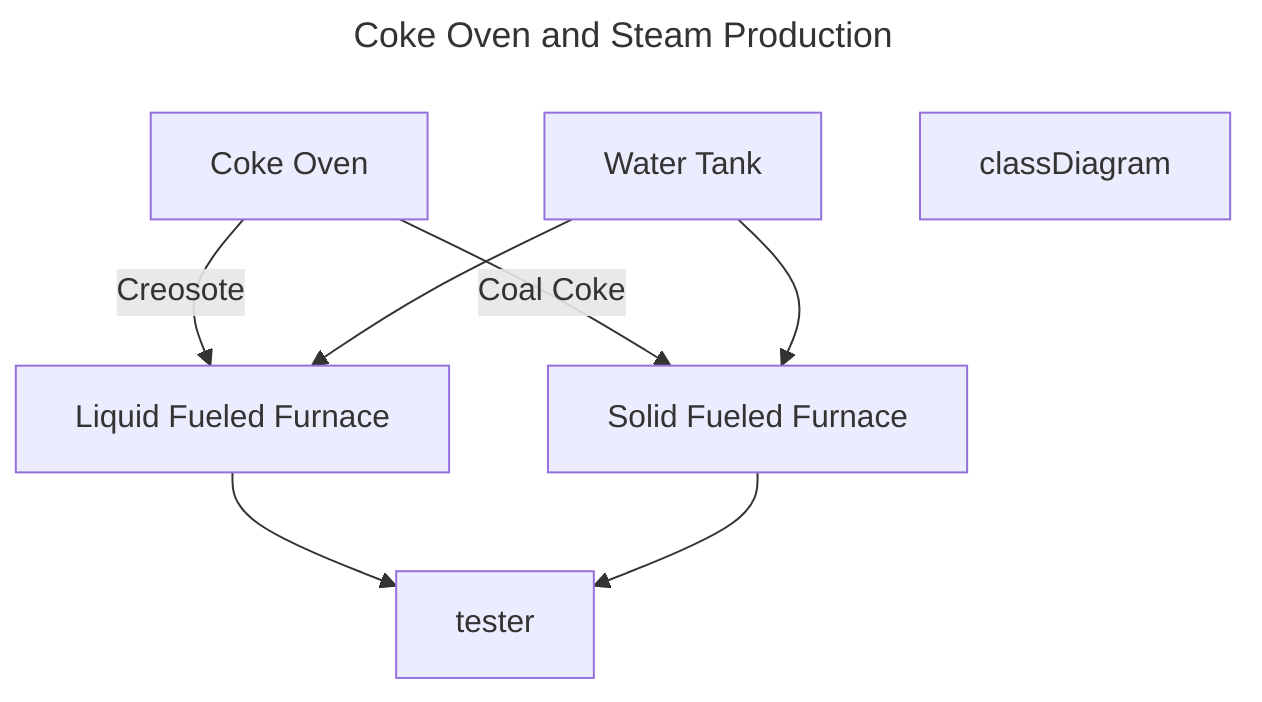 ---
title: Coke Oven and Steam Production
---

flowchart TD
    %% Nodes

    %% Edge connections between nodes
    A1["Coke Oven"] --> |Creosote| B1["Liquid Fueled Furnace"]
    A1 --> |Coal Coke| B2["Solid Fueled Furnace"]
    A2["Water Tank"] --> B1 & B2
    B1 & B2 --> tester

    %% Individual node styling. Try the visual editor toolbar for easier styling!
        %% style E color:#FFFFFF, fill:#AA00FF, stroke:#AA00FF
        %% style G color:#FFFFFF, stroke:#00C853, fill:#00C853
        %% style I color:#FFFFFF, stroke:#2962FF, fill:#2962FF


classDiagram